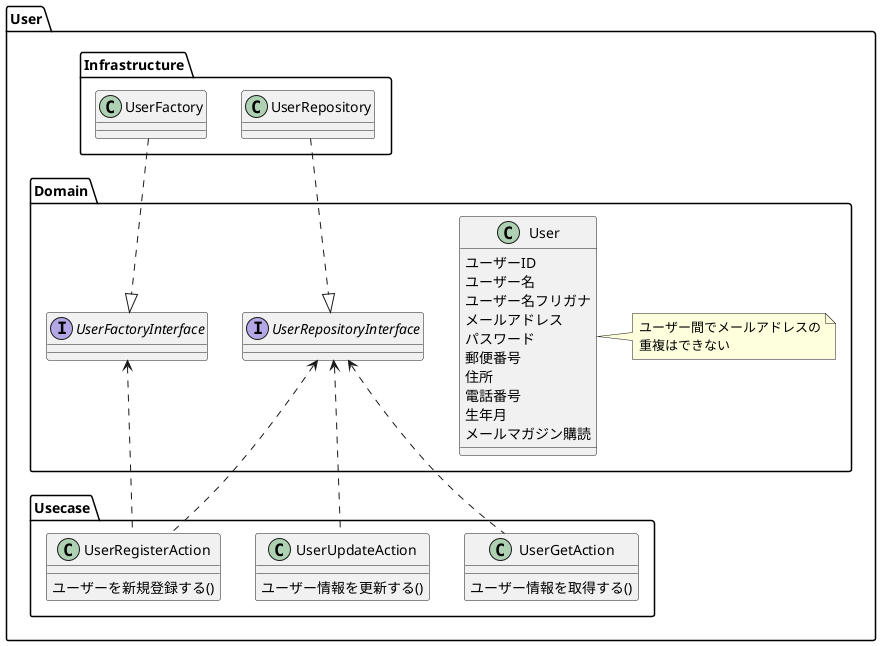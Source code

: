 @startuml practice-ec-webapi

package User{
    package Domain{

        class User{
            ユーザーID
            ユーザー名
            ユーザー名フリガナ
            メールアドレス
            パスワード
            郵便番号
            住所
            電話番号
            生年月
            メールマガジン購読
        }

        note right of User : ユーザー間でメールアドレスの\n重複はできない


        interface UserRepositoryInterface{

        }

        interface UserFactoryInterface{
            
        } 
    }

    package Usecase{
        class UserGetAction{
            ユーザー情報を取得する()
        }
        class UserUpdateAction{
            ユーザー情報を更新する()
        }
        class UserRegisterAction{
            ユーザーを新規登録する()
        }

        UserRepositoryInterface <.. UserGetAction
        UserRepositoryInterface <.. UserUpdateAction
        UserRepositoryInterface <.. UserRegisterAction
        UserFactoryInterface <.. UserRegisterAction
    }

    package Infrastructure{
        class UserRepository{

        }
        class UserFactory{

        }

        UserRepository  ..|> UserRepositoryInterface
        UserFactory ..|> UserFactoryInterface
    }
}
   

@enduml